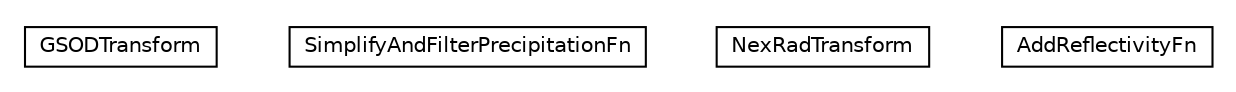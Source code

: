 #!/usr/local/bin/dot
#
# Class diagram 
# Generated by UMLGraph version R5_6-24-gf6e263 (http://www.umlgraph.org/)
#

digraph G {
	edge [fontname="Helvetica",fontsize=10,labelfontname="Helvetica",labelfontsize=10];
	node [fontname="Helvetica",fontsize=10,shape=plaintext];
	nodesep=0.25;
	ranksep=0.5;
	// com.ohair.stephen.edp.transform.GSODTransform
	c0 [label=<<table title="com.ohair.stephen.edp.transform.GSODTransform" border="0" cellborder="1" cellspacing="0" cellpadding="2" port="p" href="./GSODTransform.html">
		<tr><td><table border="0" cellspacing="0" cellpadding="1">
<tr><td align="center" balign="center"> GSODTransform </td></tr>
		</table></td></tr>
		</table>>, URL="./GSODTransform.html", fontname="Helvetica", fontcolor="black", fontsize=10.0];
	// com.ohair.stephen.edp.transform.GSODTransform.SimplifyAndFilterPrecipitationFn
	c1 [label=<<table title="com.ohair.stephen.edp.transform.GSODTransform.SimplifyAndFilterPrecipitationFn" border="0" cellborder="1" cellspacing="0" cellpadding="2" port="p" href="./GSODTransform.SimplifyAndFilterPrecipitationFn.html">
		<tr><td><table border="0" cellspacing="0" cellpadding="1">
<tr><td align="center" balign="center"> SimplifyAndFilterPrecipitationFn </td></tr>
		</table></td></tr>
		</table>>, URL="./GSODTransform.SimplifyAndFilterPrecipitationFn.html", fontname="Helvetica", fontcolor="black", fontsize=10.0];
	// com.ohair.stephen.edp.transform.NexRadTransform
	c2 [label=<<table title="com.ohair.stephen.edp.transform.NexRadTransform" border="0" cellborder="1" cellspacing="0" cellpadding="2" port="p" href="./NexRadTransform.html">
		<tr><td><table border="0" cellspacing="0" cellpadding="1">
<tr><td align="center" balign="center"> NexRadTransform </td></tr>
		</table></td></tr>
		</table>>, URL="./NexRadTransform.html", fontname="Helvetica", fontcolor="black", fontsize=10.0];
	// com.ohair.stephen.edp.transform.NexRadTransform.AddReflectivityFn
	c3 [label=<<table title="com.ohair.stephen.edp.transform.NexRadTransform.AddReflectivityFn" border="0" cellborder="1" cellspacing="0" cellpadding="2" port="p" href="./NexRadTransform.AddReflectivityFn.html">
		<tr><td><table border="0" cellspacing="0" cellpadding="1">
<tr><td align="center" balign="center"> AddReflectivityFn </td></tr>
		</table></td></tr>
		</table>>, URL="./NexRadTransform.AddReflectivityFn.html", fontname="Helvetica", fontcolor="black", fontsize=10.0];
}

